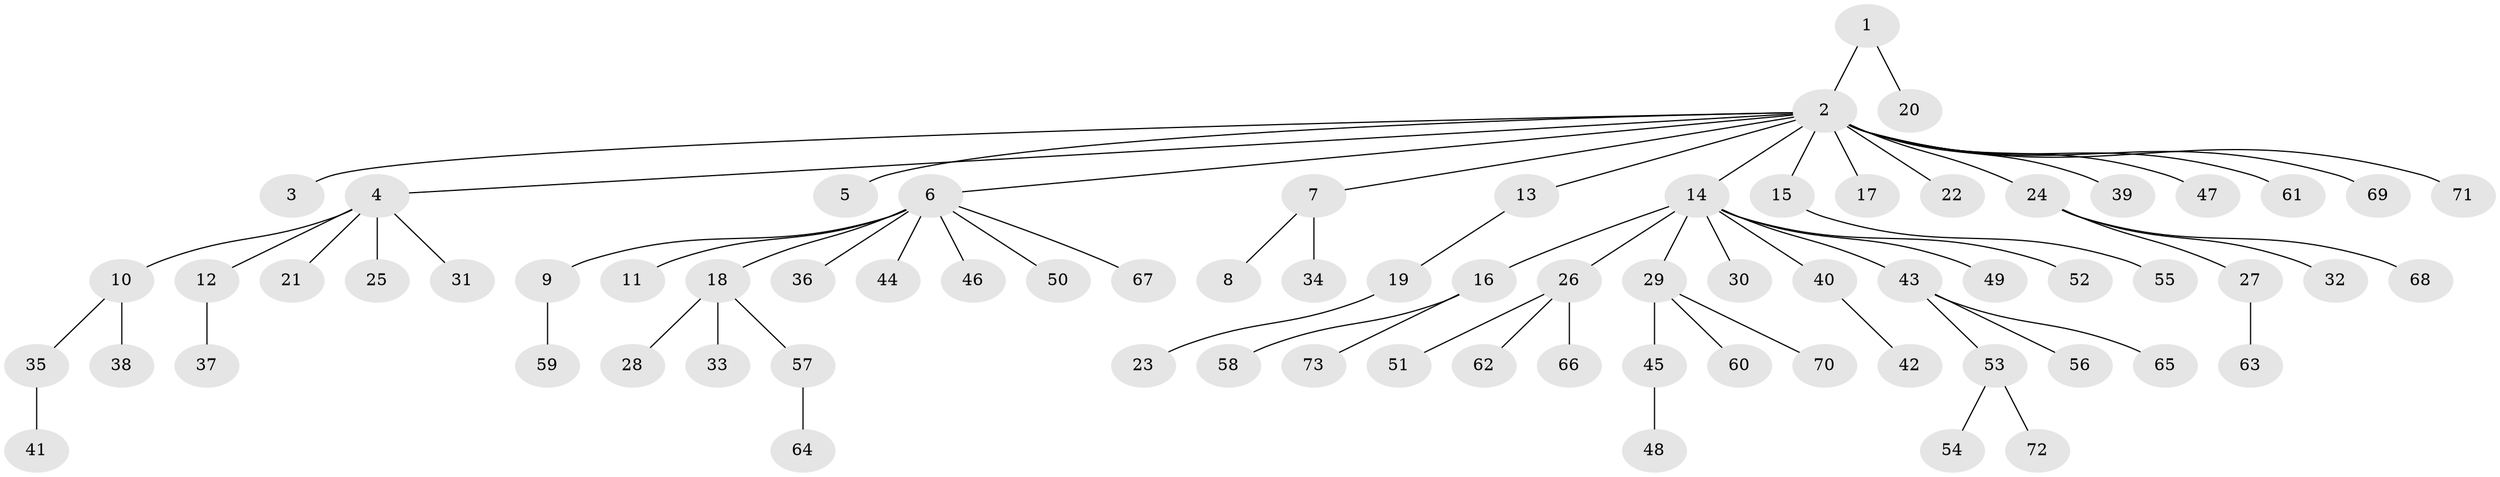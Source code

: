 // Generated by graph-tools (version 1.1) at 2025/48/03/09/25 04:48:46]
// undirected, 73 vertices, 72 edges
graph export_dot {
graph [start="1"]
  node [color=gray90,style=filled];
  1;
  2;
  3;
  4;
  5;
  6;
  7;
  8;
  9;
  10;
  11;
  12;
  13;
  14;
  15;
  16;
  17;
  18;
  19;
  20;
  21;
  22;
  23;
  24;
  25;
  26;
  27;
  28;
  29;
  30;
  31;
  32;
  33;
  34;
  35;
  36;
  37;
  38;
  39;
  40;
  41;
  42;
  43;
  44;
  45;
  46;
  47;
  48;
  49;
  50;
  51;
  52;
  53;
  54;
  55;
  56;
  57;
  58;
  59;
  60;
  61;
  62;
  63;
  64;
  65;
  66;
  67;
  68;
  69;
  70;
  71;
  72;
  73;
  1 -- 2;
  1 -- 20;
  2 -- 3;
  2 -- 4;
  2 -- 5;
  2 -- 6;
  2 -- 7;
  2 -- 13;
  2 -- 14;
  2 -- 15;
  2 -- 17;
  2 -- 22;
  2 -- 24;
  2 -- 39;
  2 -- 47;
  2 -- 61;
  2 -- 69;
  2 -- 71;
  4 -- 10;
  4 -- 12;
  4 -- 21;
  4 -- 25;
  4 -- 31;
  6 -- 9;
  6 -- 11;
  6 -- 18;
  6 -- 36;
  6 -- 44;
  6 -- 46;
  6 -- 50;
  6 -- 67;
  7 -- 8;
  7 -- 34;
  9 -- 59;
  10 -- 35;
  10 -- 38;
  12 -- 37;
  13 -- 19;
  14 -- 16;
  14 -- 26;
  14 -- 29;
  14 -- 30;
  14 -- 40;
  14 -- 43;
  14 -- 49;
  14 -- 52;
  15 -- 55;
  16 -- 58;
  16 -- 73;
  18 -- 28;
  18 -- 33;
  18 -- 57;
  19 -- 23;
  24 -- 27;
  24 -- 32;
  24 -- 68;
  26 -- 51;
  26 -- 62;
  26 -- 66;
  27 -- 63;
  29 -- 45;
  29 -- 60;
  29 -- 70;
  35 -- 41;
  40 -- 42;
  43 -- 53;
  43 -- 56;
  43 -- 65;
  45 -- 48;
  53 -- 54;
  53 -- 72;
  57 -- 64;
}

